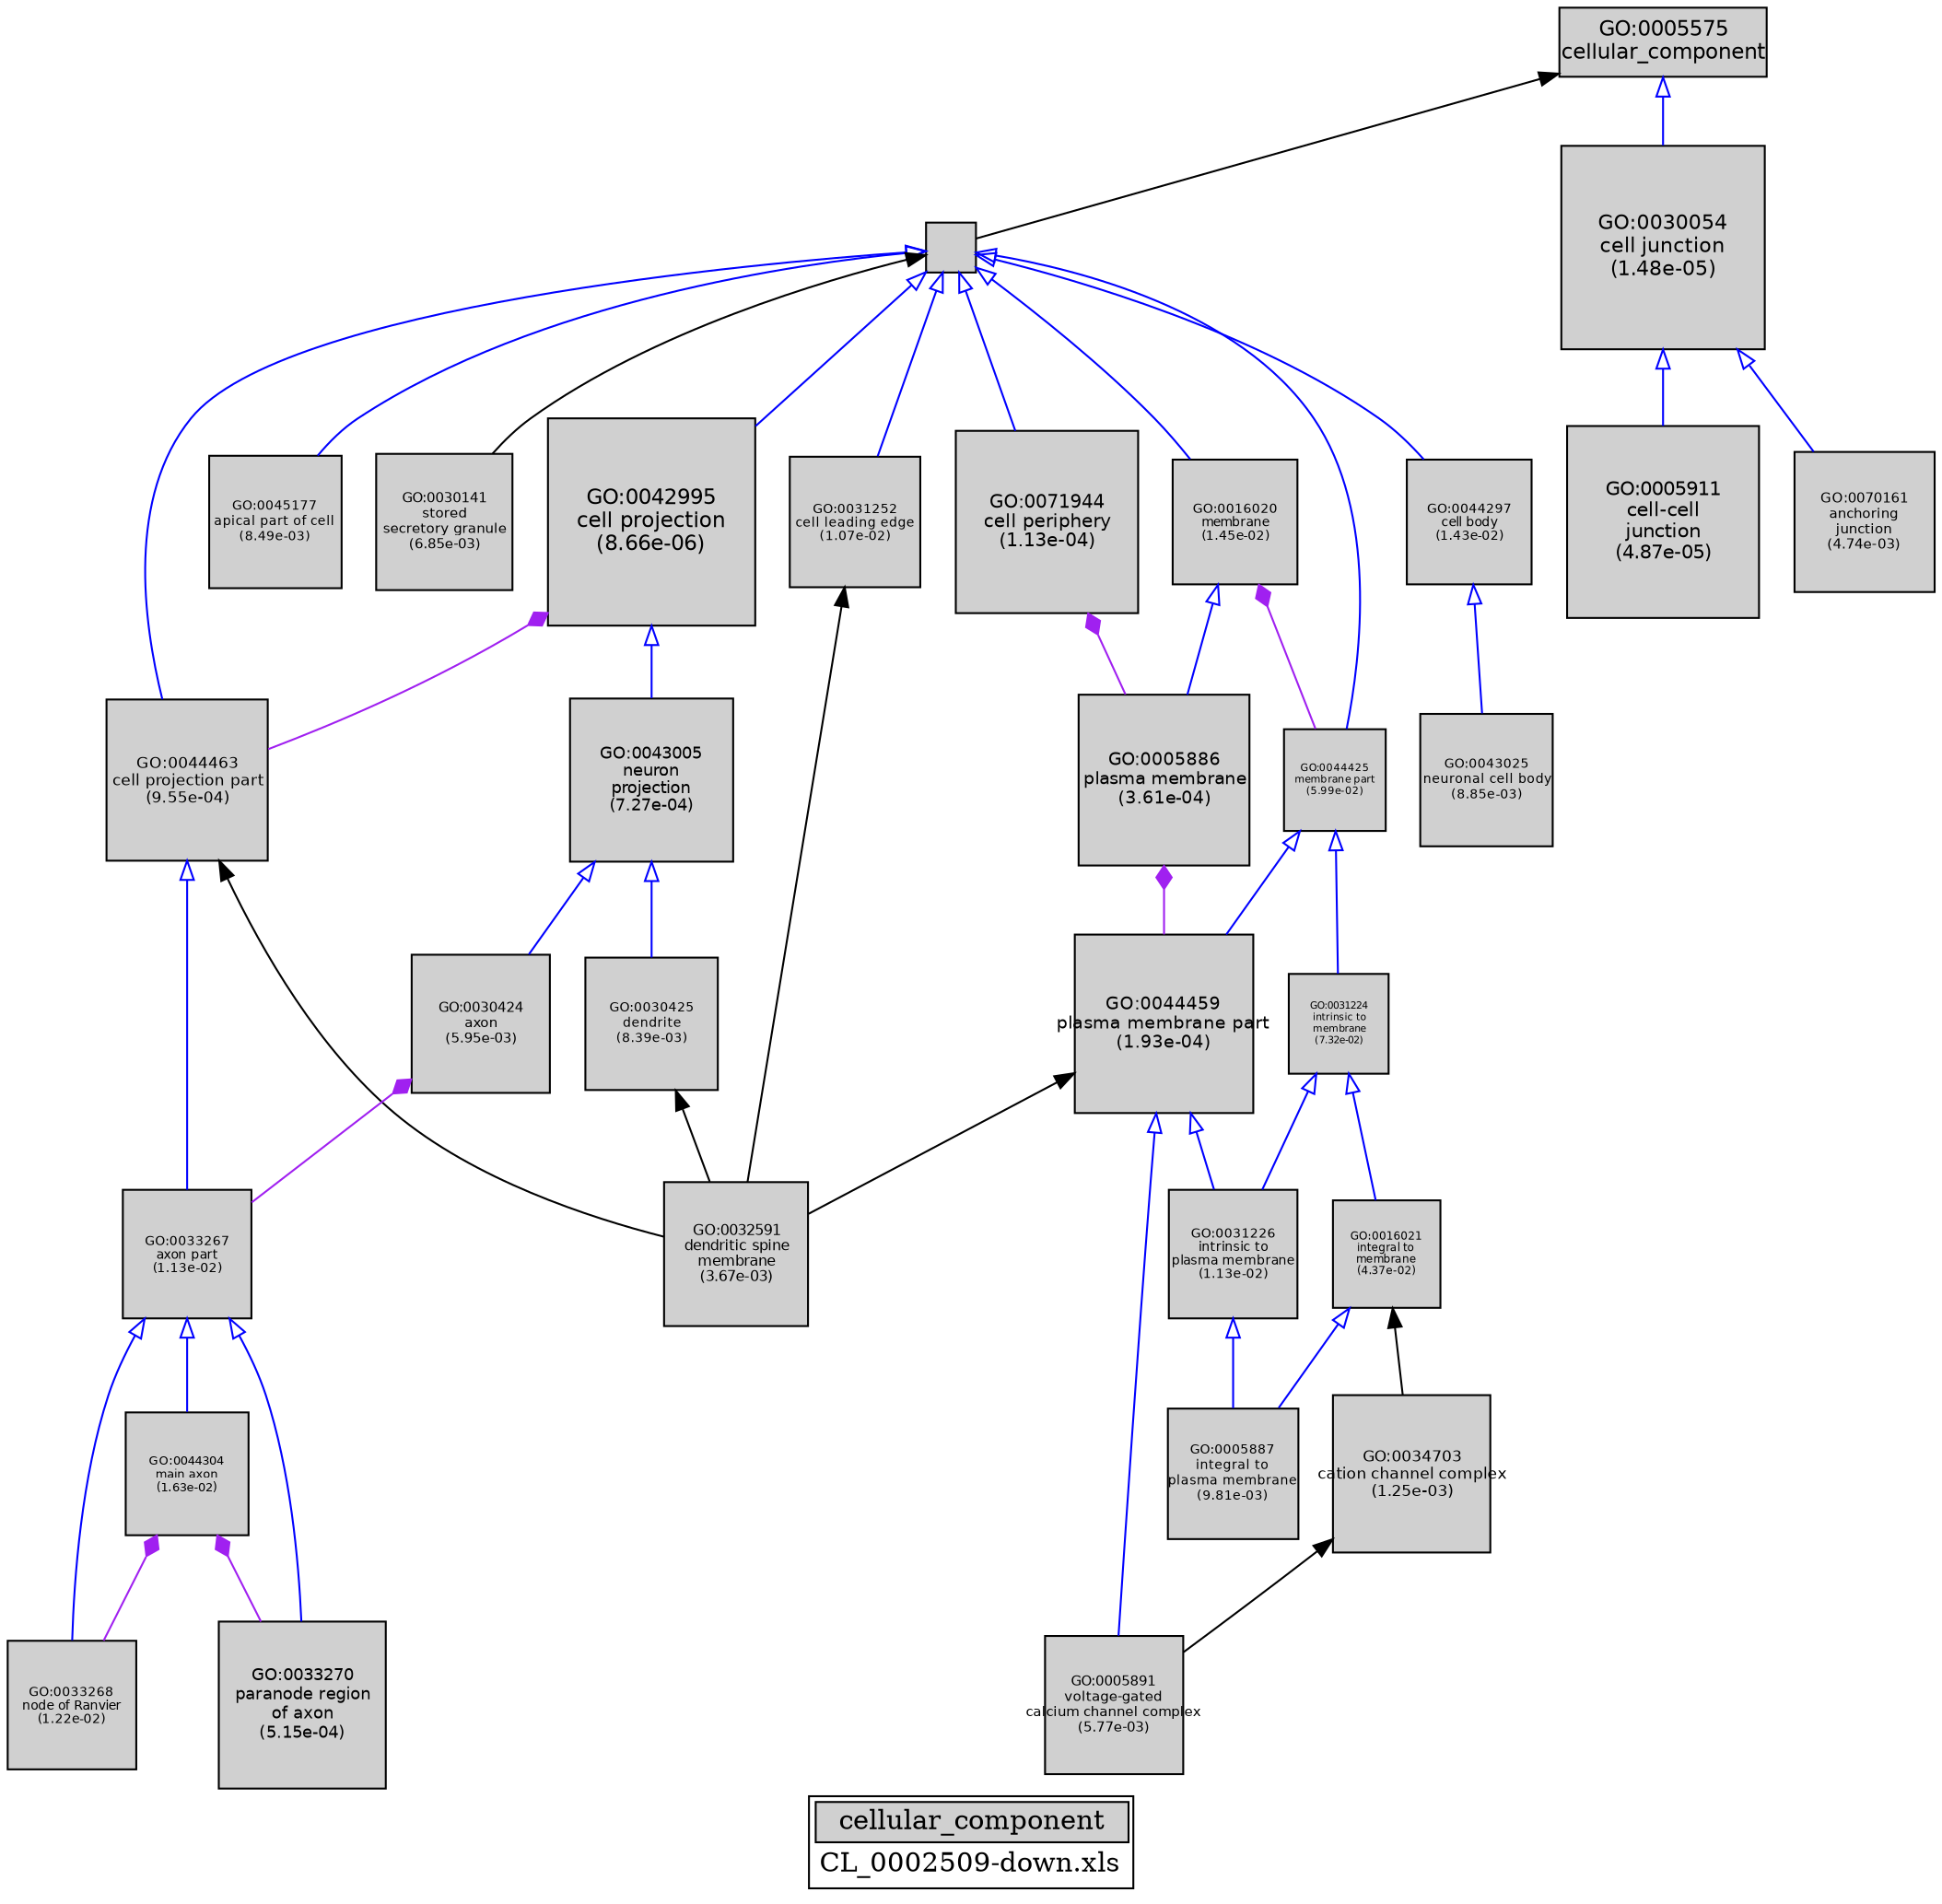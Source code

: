 digraph "cellular_component" {
graph [ bgcolor = "#FFFFFF", label = <<TABLE COLOR="black" BGCOLOR="white"><TR><TD COLSPAN="2" BGCOLOR="#D0D0D0"><FONT COLOR="black">cellular_component</FONT></TD></TR><TR><TD BORDER="0">CL_0002509-down.xls</TD></TR></TABLE>> ];
node [ fontname = "Helvetica" ];

subgraph "nodes" {

node [ style = "filled", fixedsize = "true", width = 1, shape = "box", fontsize = 9, fillcolor = "#D0D0D0", fontcolor = "black", color = "black" ];

"GO:0033268" [ URL = "#GO:0033268", label = <<TABLE BORDER="0"><TR><TD>GO:0033268<BR/>node of Ranvier<BR/>(1.22e-02)</TD></TR></TABLE>>, width = 0.925346677105, shape = "box", fontsize = 6.66249607515, height = 0.925346677105 ];
"GO:0016020" [ URL = "#GO:0016020", label = <<TABLE BORDER="0"><TR><TD>GO:0016020<BR/>membrane<BR/>(1.45e-02)</TD></TR></TABLE>>, width = 0.907172327652, shape = "box", fontsize = 6.5316407591, height = 0.907172327652 ];
"GO:0031226" [ URL = "#GO:0031226", label = <<TABLE BORDER="0"><TR><TD>GO:0031226<BR/>intrinsic to<BR/>plasma membrane<BR/>(1.13e-02)</TD></TR></TABLE>>, width = 0.933681516173, shape = "box", fontsize = 6.72250691644, height = 0.933681516173 ];
"GO:0016021" [ URL = "#GO:0016021", label = <<TABLE BORDER="0"><TR><TD>GO:0016021<BR/>integral to<BR/>membrane<BR/>(4.37e-02)</TD></TR></TABLE>>, width = 0.7819934144, shape = "box", fontsize = 5.63035258368, height = 0.7819934144 ];
"GO:0044297" [ URL = "#GO:0044297", label = <<TABLE BORDER="0"><TR><TD>GO:0044297<BR/>cell body<BR/>(1.43e-02)</TD></TR></TABLE>>, width = 0.909299533468, shape = "box", fontsize = 6.54695664097, height = 0.909299533468 ];
"GO:0044463" [ URL = "#GO:0044463", label = <<TABLE BORDER="0"><TR><TD>GO:0044463<BR/>cell projection part<BR/>(9.55e-04)</TD></TR></TABLE>>, width = 1.1603311331, shape = "box", fontsize = 8.35438415832, height = 1.1603311331 ];
"GO:0034703" [ URL = "#GO:0034703", label = <<TABLE BORDER="0"><TR><TD>GO:0034703<BR/>cation channel complex<BR/>(1.25e-03)</TD></TR></TABLE>>, width = 1.1378777725, shape = "box", fontsize = 8.19271996202, height = 1.1378777725 ];
"GO:0044459" [ URL = "#GO:0044459", label = <<TABLE BORDER="0"><TR><TD>GO:0044459<BR/>plasma membrane part<BR/>(1.93e-04)</TD></TR></TABLE>>, width = 1.28597073643, shape = "box", fontsize = 9.25898930233, height = 1.28597073643 ];
"GO:0033267" [ URL = "#GO:0033267", label = <<TABLE BORDER="0"><TR><TD>GO:0033267<BR/>axon part<BR/>(1.13e-02)</TD></TR></TABLE>>, width = 0.933967438349, shape = "box", fontsize = 6.72456555611, height = 0.933967438349 ];
"GO:0043025" [ URL = "#GO:0043025", label = <<TABLE BORDER="0"><TR><TD>GO:0043025<BR/>neuronal cell body<BR/>(8.85e-03)</TD></TR></TABLE>>, width = 0.958377737298, shape = "box", fontsize = 6.90031970855, height = 0.958377737298 ];
"GO:0070161" [ URL = "#GO:0070161", label = <<TABLE BORDER="0"><TR><TD>GO:0070161<BR/>anchoring<BR/>junction<BR/>(4.74e-03)</TD></TR></TABLE>>, width = 1.01902144095, shape = "box", fontsize = 7.33695437485, height = 1.01902144095 ];
"GO:0031252" [ URL = "#GO:0031252", label = <<TABLE BORDER="0"><TR><TD>GO:0031252<BR/>cell leading edge<BR/>(1.07e-02)</TD></TR></TABLE>>, width = 0.939472054176, shape = "box", fontsize = 6.76419879007, height = 0.939472054176 ];
"GO:0043005" [ URL = "#GO:0043005", label = <<TABLE BORDER="0"><TR><TD>GO:0043005<BR/>neuron<BR/>projection<BR/>(7.27e-04)</TD></TR></TABLE>>, width = 1.18265098964, shape = "box", fontsize = 8.51508712539, height = 1.18265098964 ];
"GO:0005575" [ URL = "#GO:0005575", label = <<TABLE BORDER="0"><TR><TD>GO:0005575<BR/>cellular_component</TD></TR></TABLE>>, width = 1.5, shape = "box", fontsize = 10.8 ];
"GO:0030424" [ URL = "#GO:0030424", label = <<TABLE BORDER="0"><TR><TD>GO:0030424<BR/>axon<BR/>(5.95e-03)</TD></TR></TABLE>>, width = 0.997423539608, shape = "box", fontsize = 7.18144948518, height = 0.997423539608 ];
"GO:0030425" [ URL = "#GO:0030425", label = <<TABLE BORDER="0"><TR><TD>GO:0030425<BR/>dendrite<BR/>(8.39e-03)</TD></TR></TABLE>>, width = 0.963678824021, shape = "box", fontsize = 6.93848753295, height = 0.963678824021 ];
"GO:0032591" [ URL = "#GO:0032591", label = <<TABLE BORDER="0"><TR><TD>GO:0032591<BR/>dendritic spine<BR/>membrane<BR/>(3.67e-03)</TD></TR></TABLE>>, width = 1.04275984623, shape = "box", fontsize = 7.50787089287, height = 1.04275984623 ];
"GO:0045177" [ URL = "#GO:0045177", label = <<TABLE BORDER="0"><TR><TD>GO:0045177<BR/>apical part of cell<BR/>(8.49e-03)</TD></TR></TABLE>>, width = 0.962502685561, shape = "box", fontsize = 6.93001933604, height = 0.962502685561 ];
"GO:0033270" [ URL = "#GO:0033270", label = <<TABLE BORDER="0"><TR><TD>GO:0033270<BR/>paranode region<BR/>of axon<BR/>(5.15e-04)</TD></TR></TABLE>>, width = 1.21028811649, shape = "box", fontsize = 8.71407443872, height = 1.21028811649 ];
"GO:0044464" [ URL = "#GO:0044464", label = "", width = 0.360761312724, shape = "box", height = 0.360761312724 ];
"GO:0042995" [ URL = "#GO:0042995", label = <<TABLE BORDER="0"><TR><TD>GO:0042995<BR/>cell projection<BR/>(8.66e-06)</TD></TR></TABLE>>, width = 1.5, shape = "box", fontsize = 10.8, height = 1.5 ];
"GO:0044425" [ URL = "#GO:0044425", label = <<TABLE BORDER="0"><TR><TD>GO:0044425<BR/>membrane part<BR/>(5.99e-02)</TD></TR></TABLE>>, width = 0.742265364253, shape = "box", fontsize = 5.34431062262, height = 0.742265364253 ];
"GO:0030141" [ URL = "#GO:0030141", label = <<TABLE BORDER="0"><TR><TD>GO:0030141<BR/>stored<BR/>secretory granule<BR/>(6.85e-03)</TD></TR></TABLE>>, width = 0.983697886629, shape = "box", fontsize = 7.08262478373, height = 0.983697886629 ];
"GO:0071944" [ URL = "#GO:0071944", label = <<TABLE BORDER="0"><TR><TD>GO:0071944<BR/>cell periphery<BR/>(1.13e-04)</TD></TR></TABLE>>, width = 1.32546031448, shape = "box", fontsize = 9.54331426427, height = 1.32546031448 ];
"GO:0005911" [ URL = "#GO:0005911", label = <<TABLE BORDER="0"><TR><TD>GO:0005911<BR/>cell-cell<BR/>junction<BR/>(4.87e-05)</TD></TR></TABLE>>, width = 1.38502352836, shape = "box", fontsize = 9.97216940422, height = 1.38502352836 ];
"GO:0005887" [ URL = "#GO:0005887", label = <<TABLE BORDER="0"><TR><TD>GO:0005887<BR/>integral to<BR/>plasma membrane<BR/>(9.81e-03)</TD></TR></TABLE>>, width = 0.948017231947, shape = "box", fontsize = 6.82572407002, height = 0.948017231947 ];
"GO:0005891" [ URL = "#GO:0005891", label = <<TABLE BORDER="0"><TR><TD>GO:0005891<BR/>voltage-gated<BR/>calcium channel complex<BR/>(5.77e-03)</TD></TR></TABLE>>, width = 1.00037077921, shape = "box", fontsize = 7.2026696103, height = 1.00037077921 ];
"GO:0031224" [ URL = "#GO:0031224", label = <<TABLE BORDER="0"><TR><TD>GO:0031224<BR/>intrinsic to<BR/>membrane<BR/>(7.32e-02)</TD></TR></TABLE>>, width = 0.715760584824, shape = "box", fontsize = 5.15347621073, height = 0.715760584824 ];
"GO:0030054" [ URL = "#GO:0030054", label = <<TABLE BORDER="0"><TR><TD>GO:0030054<BR/>cell junction<BR/>(1.48e-05)</TD></TR></TABLE>>, width = 1.4653683424, shape = "box", fontsize = 10.5506520653, height = 1.4653683424 ];
"GO:0044304" [ URL = "#GO:0044304", label = <<TABLE BORDER="0"><TR><TD>GO:0044304<BR/>main axon<BR/>(1.63e-02)</TD></TR></TABLE>>, width = 0.895022987118, shape = "box", fontsize = 6.44416550725, height = 0.895022987118 ];
"GO:0005886" [ URL = "#GO:0005886", label = <<TABLE BORDER="0"><TR><TD>GO:0005886<BR/>plasma membrane<BR/>(3.61e-04)</TD></TR></TABLE>>, width = 1.23828844447, shape = "box", fontsize = 8.91567680017, height = 1.23828844447 ];
}
subgraph "edges" {


edge [ dir = "back", weight = 1 ];
subgraph "regulates" {


edge [ color = "cyan", arrowtail = "none" ];
subgraph "positive" {


edge [ color = "green", arrowtail = "vee" ];
}
subgraph "negative" {


edge [ color = "red", arrowtail = "tee" ];
}
}
subgraph "part_of" {


edge [ color = "purple", arrowtail = "diamond", weight = 2.5 ];
"GO:0044304" -> "GO:0033268";
"GO:0044304" -> "GO:0033270";
"GO:0005886" -> "GO:0044459";
"GO:0030424" -> "GO:0033267";
"GO:0071944" -> "GO:0005886";
"GO:0042995" -> "GO:0044463";
"GO:0016020" -> "GO:0044425";
}
subgraph "is_a" {


edge [ color = "blue", arrowtail = "empty", weight = 5.0 ];
"GO:0031224" -> "GO:0031226";
"GO:0030054" -> "GO:0070161";
"GO:0033267" -> "GO:0033270";
"GO:0044464" -> "GO:0044297";
"GO:0044464" -> "GO:0042995";
"GO:0044459" -> "GO:0031226";
"GO:0005575" -> "GO:0030054";
"GO:0044464" -> "GO:0045177";
"GO:0016020" -> "GO:0005886";
"GO:0044425" -> "GO:0031224";
"GO:0044464" -> "GO:0044425";
"GO:0044425" -> "GO:0044459";
"GO:0044459" -> "GO:0005891";
"GO:0033267" -> "GO:0033268";
"GO:0044464" -> "GO:0071944";
"GO:0033267" -> "GO:0044304";
"GO:0043005" -> "GO:0030425";
"GO:0031224" -> "GO:0016021";
"GO:0044464" -> "GO:0031252";
"GO:0016021" -> "GO:0005887";
"GO:0044464" -> "GO:0044463";
"GO:0031226" -> "GO:0005887";
"GO:0030054" -> "GO:0005911";
"GO:0044463" -> "GO:0033267";
"GO:0044297" -> "GO:0043025";
"GO:0044464" -> "GO:0016020";
"GO:0043005" -> "GO:0030424";
"GO:0042995" -> "GO:0043005";
}
"GO:0044463" -> "GO:0032591";
"GO:0031252" -> "GO:0032591";
"GO:0044459" -> "GO:0032591";
"GO:0016021" -> "GO:0034703";
"GO:0030425" -> "GO:0032591";
"GO:0034703" -> "GO:0005891";
"GO:0044464" -> "GO:0030141";
"GO:0005575" -> "GO:0044464";
}
}
